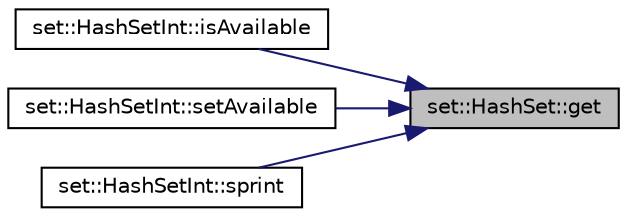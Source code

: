 digraph "set::HashSet::get"
{
 // LATEX_PDF_SIZE
  edge [fontname="Helvetica",fontsize="10",labelfontname="Helvetica",labelfontsize="10"];
  node [fontname="Helvetica",fontsize="10",shape=record];
  rankdir="RL";
  Node11 [label="set::HashSet::get",height=0.2,width=0.4,color="black", fillcolor="grey75", style="filled", fontcolor="black",tooltip="Getting an item."];
  Node11 -> Node12 [dir="back",color="midnightblue",fontsize="10",style="solid",fontname="Helvetica"];
  Node12 [label="set::HashSetInt::isAvailable",height=0.2,width=0.4,color="black", fillcolor="white", style="filled",URL="$classset_1_1HashSetInt.html#aeae4a057c8895553f9b4efa53572c113",tooltip="Checking location availability."];
  Node11 -> Node13 [dir="back",color="midnightblue",fontsize="10",style="solid",fontname="Helvetica"];
  Node13 [label="set::HashSetInt::setAvailable",height=0.2,width=0.4,color="black", fillcolor="white", style="filled",URL="$classset_1_1HashSetInt.html#ab9334aeb7d542d941161cb23c4c81f7e",tooltip="Setting location availability."];
  Node11 -> Node14 [dir="back",color="midnightblue",fontsize="10",style="solid",fontname="Helvetica"];
  Node14 [label="set::HashSetInt::sprint",height=0.2,width=0.4,color="black", fillcolor="white", style="filled",URL="$classset_1_1HashSetInt.html#a6b28f212f92436042dd4467666525597",tooltip="Print information on a string."];
}
